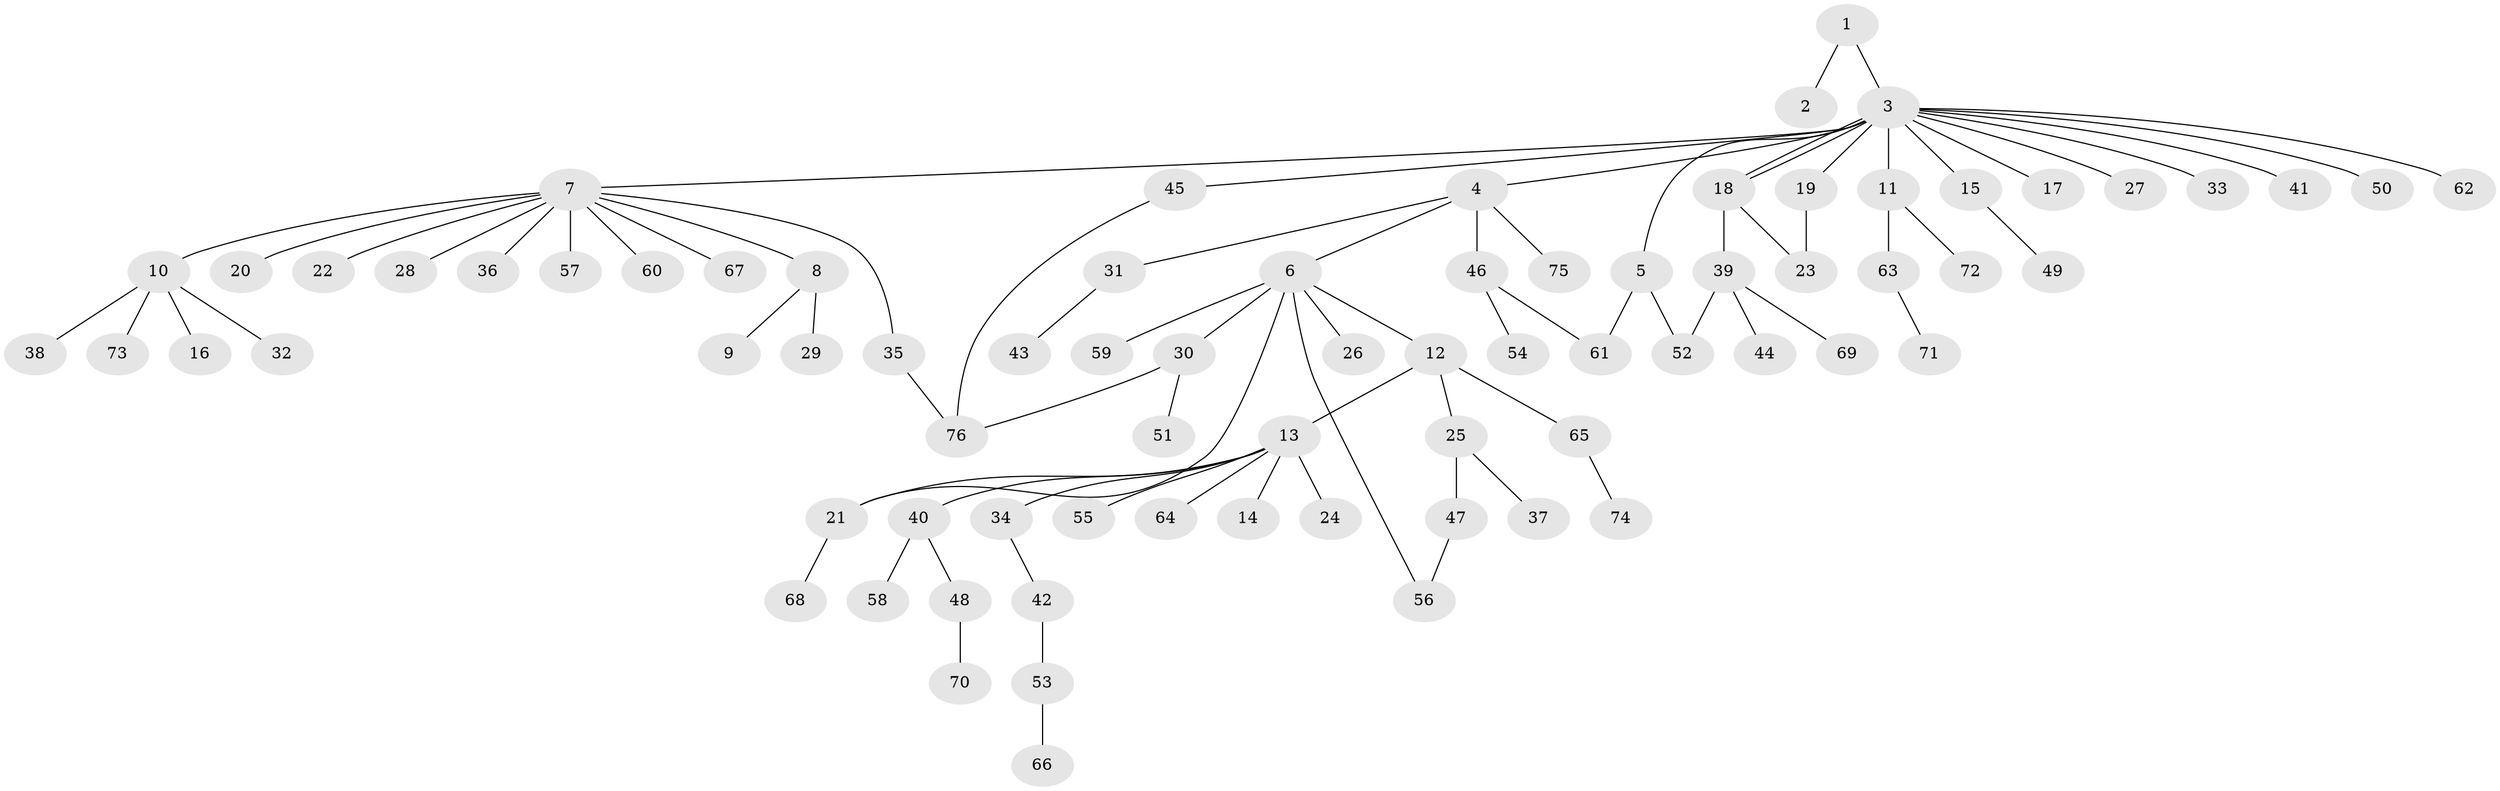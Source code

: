 // coarse degree distribution, {1: 0.6111111111111112, 16: 0.018518518518518517, 6: 0.018518518518518517, 3: 0.07407407407407407, 7: 0.037037037037037035, 10: 0.018518518518518517, 2: 0.16666666666666666, 4: 0.037037037037037035, 5: 0.018518518518518517}
// Generated by graph-tools (version 1.1) at 2025/51/02/27/25 19:51:54]
// undirected, 76 vertices, 83 edges
graph export_dot {
graph [start="1"]
  node [color=gray90,style=filled];
  1;
  2;
  3;
  4;
  5;
  6;
  7;
  8;
  9;
  10;
  11;
  12;
  13;
  14;
  15;
  16;
  17;
  18;
  19;
  20;
  21;
  22;
  23;
  24;
  25;
  26;
  27;
  28;
  29;
  30;
  31;
  32;
  33;
  34;
  35;
  36;
  37;
  38;
  39;
  40;
  41;
  42;
  43;
  44;
  45;
  46;
  47;
  48;
  49;
  50;
  51;
  52;
  53;
  54;
  55;
  56;
  57;
  58;
  59;
  60;
  61;
  62;
  63;
  64;
  65;
  66;
  67;
  68;
  69;
  70;
  71;
  72;
  73;
  74;
  75;
  76;
  1 -- 2;
  1 -- 3;
  3 -- 4;
  3 -- 5;
  3 -- 7;
  3 -- 11;
  3 -- 15;
  3 -- 17;
  3 -- 18;
  3 -- 18;
  3 -- 19;
  3 -- 27;
  3 -- 33;
  3 -- 41;
  3 -- 45;
  3 -- 50;
  3 -- 62;
  4 -- 6;
  4 -- 31;
  4 -- 46;
  4 -- 75;
  5 -- 52;
  5 -- 61;
  6 -- 12;
  6 -- 21;
  6 -- 26;
  6 -- 30;
  6 -- 56;
  6 -- 59;
  7 -- 8;
  7 -- 10;
  7 -- 20;
  7 -- 22;
  7 -- 28;
  7 -- 35;
  7 -- 36;
  7 -- 57;
  7 -- 60;
  7 -- 67;
  8 -- 9;
  8 -- 29;
  10 -- 16;
  10 -- 32;
  10 -- 38;
  10 -- 73;
  11 -- 63;
  11 -- 72;
  12 -- 13;
  12 -- 25;
  12 -- 65;
  13 -- 14;
  13 -- 21;
  13 -- 24;
  13 -- 34;
  13 -- 40;
  13 -- 55;
  13 -- 64;
  15 -- 49;
  18 -- 23;
  18 -- 39;
  19 -- 23;
  21 -- 68;
  25 -- 37;
  25 -- 47;
  30 -- 51;
  30 -- 76;
  31 -- 43;
  34 -- 42;
  35 -- 76;
  39 -- 44;
  39 -- 52;
  39 -- 69;
  40 -- 48;
  40 -- 58;
  42 -- 53;
  45 -- 76;
  46 -- 54;
  46 -- 61;
  47 -- 56;
  48 -- 70;
  53 -- 66;
  63 -- 71;
  65 -- 74;
}
